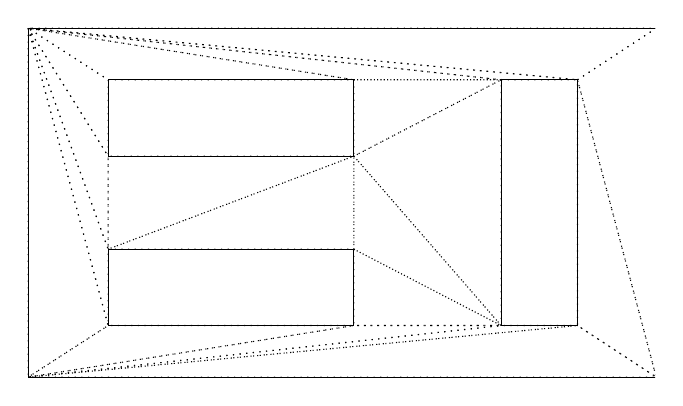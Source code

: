 % This file was created by matlab2tikz v0.4.0.
% Copyright (c) 2008--2013, Nico Schlömer <nico.schloemer@gmail.com>
% All rights reserved.
% 
% The latest updates can be retrieved from
%   http://www.mathworks.com/matlabcentral/fileexchange/22022-matlab2tikz
% where you can also make suggestions and rate matlab2tikz.
% 
% % -*- root: TestingFigures.tex -*-
% 
\begin{tikzpicture}

\begin{axis}[%
width=8cm,
height=10.184cm,
scale only axis,
xmin=0,
xmax=16250,
ymin=-5790.166,
ymax=14896.166,
hide axis,
axis x line*=bottom,
axis y line*=left,
y post scale=1
]
\addplot [
color=black,
dotted,
forget plot
]
table[row sep=crcr]{
14249 7723\\
16279 9053\\
79 9053\\
14249 7723\\
};
\addplot [
color=black,
dotted,
forget plot
]
table[row sep=crcr]{
12279 7723\\
14249 7723\\
79 9053\\
12279 7723\\
};
\addplot [
color=black,
dotted,
forget plot
]
table[row sep=crcr]{
16279 9053\\
14249 7723\\
16279 53\\
};
\addplot [
color=black,
dotted,
forget plot
]
table[row sep=crcr]{
16279 53\\
14249 7723\\
14249 1383\\
16279 53\\
};
\addplot [
color=black,
dotted,
forget plot
]
table[row sep=crcr]{
79 53\\
16279 53\\
14249 1383\\
79 53\\
};
\addplot [
color=black,
dotted,
forget plot
]
table[row sep=crcr]{
79 53\\
14249 1383\\
12279 1383\\
79 53\\
};
\addplot [
color=black,
dotted,
forget plot
]
table[row sep=crcr]{
79 53\\
12279 1383\\
8479 1383\\
79 53\\
};
\addplot [
color=black,
dotted,
forget plot
]
table[row sep=crcr]{
79 53\\
8479 1383\\
2140 1383\\
79 53\\
};
\addplot [
color=black,
dotted,
forget plot
]
table[row sep=crcr]{
79 9053\\
79 53\\
2140 1383\\
79 9053\\
};
\addplot [
color=black,
dotted,
forget plot
]
table[row sep=crcr]{
79 9053\\
2140 1383\\
2140 3353\\
79 9053\\
};
\addplot [
color=black,
dotted,
forget plot
]
table[row sep=crcr]{
12279 1383\\
12279 7723\\
8479 5753\\
12279 1383\\
};
\addplot [
color=black,
dotted,
forget plot
]
table[row sep=crcr]{
8479 7723\\
8479 5753\\
12279 7723\\
8479 7723\\
};
\addplot [
color=black,
dotted,
forget plot
]
table[row sep=crcr]{
8479 7723\\
12279 7723\\
79 9053\\
8479 7723\\
};
\addplot [
color=black,
dotted,
forget plot
]
table[row sep=crcr]{
2140 7723\\
8479 7723\\
79 9053\\
2140 7723\\
};
\addplot [
color=black,
dotted,
forget plot
]
table[row sep=crcr]{
8479 3353\\
8479 1383\\
12279 1383\\
8479 3353\\
};
\addplot [
color=black,
dotted,
forget plot
]
table[row sep=crcr]{
8479 3353\\
12279 1383\\
8479 5753\\
8479 3353\\
};
\addplot [
color=black,
dotted,
forget plot
]
table[row sep=crcr]{
2140 3353\\
8479 3353\\
8479 5753\\
2140 3353\\
};
\addplot [
color=black,
dotted,
forget plot
]
table[row sep=crcr]{
2140 3353\\
8479 5753\\
2140 5753\\
2140 3353\\
};
\addplot [
color=black,
dotted,
forget plot
]
table[row sep=crcr]{
79 9053\\
2140 3353\\
2140 5753\\
79 9053\\
};
\addplot [
color=black,
dotted,
forget plot
]
table[row sep=crcr]{
79 9053\\
2140 5753\\
2140 7723\\
79 9053\\
};
\addplot [
color=black,
solid,
forget plot
]
table[row sep=crcr]{
79 53\\
16279 53\\
16279 9053\\
79 9053\\
79 53\\
};
\addplot [
color=black,
solid,
forget plot
]
table[row sep=crcr]{
14249 7723\\
14249 1383\\
12279 1383\\
12279 7723\\
14249 7723\\
};
\addplot [
color=black,
solid,
forget plot
]
table[row sep=crcr]{
8479 5753\\
2140 5753\\
2140 7723\\
8479 7723\\
8479 5753\\
};
\addplot [
color=black,
solid,
forget plot
]
table[row sep=crcr]{
8479 1383\\
2140 1383\\
2140 3353\\
8479 3353\\
8479 1383\\
};
\end{axis}
\end{tikzpicture}%
